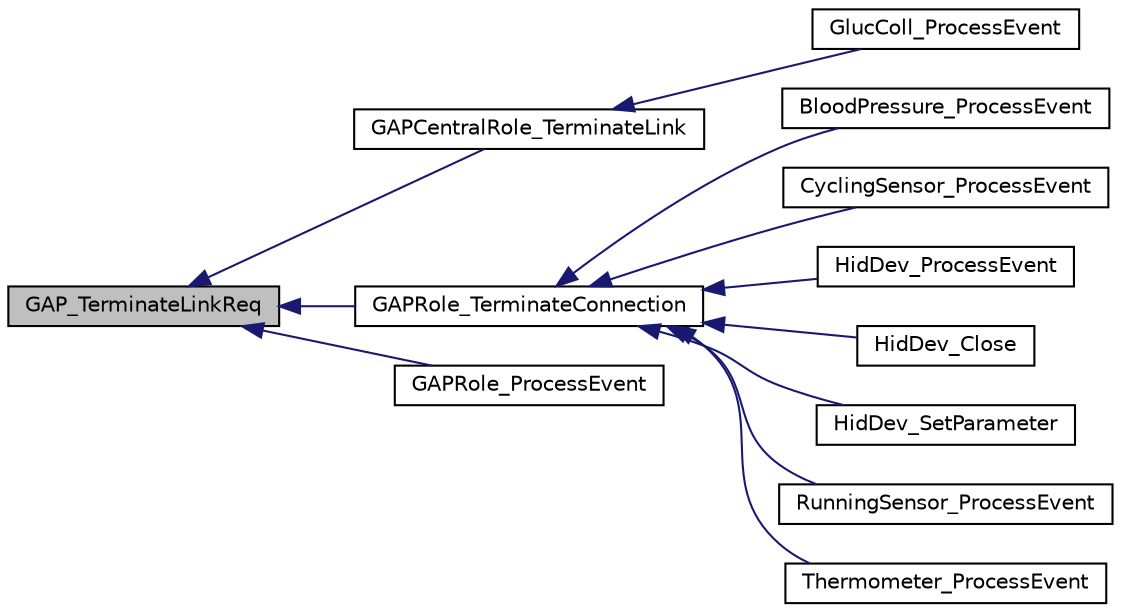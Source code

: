 digraph "GAP_TerminateLinkReq"
{
  edge [fontname="Helvetica",fontsize="10",labelfontname="Helvetica",labelfontsize="10"];
  node [fontname="Helvetica",fontsize="10",shape=record];
  rankdir="LR";
  Node1 [label="GAP_TerminateLinkReq",height=0.2,width=0.4,color="black", fillcolor="grey75", style="filled" fontcolor="black"];
  Node1 -> Node2 [dir="back",color="midnightblue",fontsize="10",style="solid",fontname="Helvetica"];
  Node2 [label="GAPCentralRole_TerminateLink",height=0.2,width=0.4,color="black", fillcolor="white", style="filled",URL="$group___c_e_n_t_r_a_l___p_r_o_f_i_l_e___a_p_i.html#gac13bde92b5a4283738ba0883cbd5652b",tooltip="Terminate a link. "];
  Node2 -> Node3 [dir="back",color="midnightblue",fontsize="10",style="solid",fontname="Helvetica"];
  Node3 [label="GlucColl_ProcessEvent",height=0.2,width=0.4,color="black", fillcolor="white", style="filled",URL="$glucose_collector_8h.html#acf6a08dd11039baa3d1ee2fc93b3da50"];
  Node1 -> Node4 [dir="back",color="midnightblue",fontsize="10",style="solid",fontname="Helvetica"];
  Node4 [label="GAPRole_TerminateConnection",height=0.2,width=0.4,color="black", fillcolor="white", style="filled",URL="$group___g_a_p_r_o_l_e_s___p_e_r_i_p_h_e_r_a_l___b_r_o_a_d_c_a_s_t_e_r___a_p_i.html#ga1e1ad911e721a59bf4746dba194fbb7d",tooltip="Terminates the existing connection. "];
  Node4 -> Node5 [dir="back",color="midnightblue",fontsize="10",style="solid",fontname="Helvetica"];
  Node5 [label="BloodPressure_ProcessEvent",height=0.2,width=0.4,color="black", fillcolor="white", style="filled",URL="$blood_pressure_8h.html#a56190a02f171fa626bfa1056692f6926"];
  Node4 -> Node6 [dir="back",color="midnightblue",fontsize="10",style="solid",fontname="Helvetica"];
  Node6 [label="CyclingSensor_ProcessEvent",height=0.2,width=0.4,color="black", fillcolor="white", style="filled",URL="$cycling_sensor_8h.html#afc7c68f19e8a07760b4acb74fc27f8bc"];
  Node4 -> Node7 [dir="back",color="midnightblue",fontsize="10",style="solid",fontname="Helvetica"];
  Node7 [label="HidDev_ProcessEvent",height=0.2,width=0.4,color="black", fillcolor="white", style="filled",URL="$hiddev_8h.html#a85e00513c0d213b1583e7902d80319aa"];
  Node4 -> Node8 [dir="back",color="midnightblue",fontsize="10",style="solid",fontname="Helvetica"];
  Node8 [label="HidDev_Close",height=0.2,width=0.4,color="black", fillcolor="white", style="filled",URL="$hiddev_8h.html#a18e0519d3b0a5e30af4a9727e8b67083"];
  Node4 -> Node9 [dir="back",color="midnightblue",fontsize="10",style="solid",fontname="Helvetica"];
  Node9 [label="HidDev_SetParameter",height=0.2,width=0.4,color="black", fillcolor="white", style="filled",URL="$hiddev_8h.html#a035ab88b75b185c25580762212dbc59c"];
  Node4 -> Node10 [dir="back",color="midnightblue",fontsize="10",style="solid",fontname="Helvetica"];
  Node10 [label="RunningSensor_ProcessEvent",height=0.2,width=0.4,color="black", fillcolor="white", style="filled",URL="$running_sensor_8h.html#ae028f0d2806dc2d44c5da577c9d6e701"];
  Node4 -> Node11 [dir="back",color="midnightblue",fontsize="10",style="solid",fontname="Helvetica"];
  Node11 [label="Thermometer_ProcessEvent",height=0.2,width=0.4,color="black", fillcolor="white", style="filled",URL="$thermometer_8h.html#a7cad3fbf12ea8f6a9ace8e157ebca0a6"];
  Node1 -> Node12 [dir="back",color="midnightblue",fontsize="10",style="solid",fontname="Helvetica"];
  Node12 [label="GAPRole_ProcessEvent",height=0.2,width=0.4,color="black", fillcolor="white", style="filled",URL="$peripheral_broadcaster_8c.html#a17663b237f27642765ec9ca1f5cb63c4"];
}
